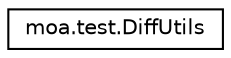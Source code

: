 digraph G
{
  edge [fontname="Helvetica",fontsize="10",labelfontname="Helvetica",labelfontsize="10"];
  node [fontname="Helvetica",fontsize="10",shape=record];
  rankdir=LR;
  Node1 [label="moa.test.DiffUtils",height=0.2,width=0.4,color="black", fillcolor="white", style="filled",URL="$classmoa_1_1test_1_1DiffUtils.html",tooltip="A helper class for generating diffs between two files, lists of strings."];
}
